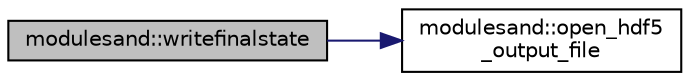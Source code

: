 digraph "modulesand::writefinalstate"
{
 // LATEX_PDF_SIZE
  edge [fontname="Helvetica",fontsize="10",labelfontname="Helvetica",labelfontsize="10"];
  node [fontname="Helvetica",fontsize="10",shape=record];
  rankdir="LR";
  Node1 [label="modulesand::writefinalstate",height=0.2,width=0.4,color="black", fillcolor="grey75", style="filled", fontcolor="black",tooltip=" "];
  Node1 -> Node2 [color="midnightblue",fontsize="10",style="solid"];
  Node2 [label="modulesand::open_hdf5\l_output_file",height=0.2,width=0.4,color="black", fillcolor="white", style="filled",URL="$namespacemodulesand.html#a508ae0cf41ca1a4046aa378241b38e19",tooltip=" "];
}
